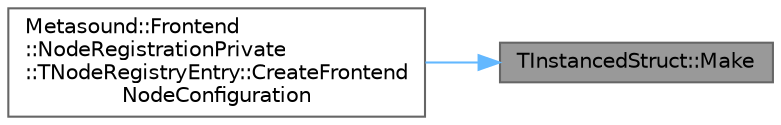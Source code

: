 digraph "TInstancedStruct::Make"
{
 // INTERACTIVE_SVG=YES
 // LATEX_PDF_SIZE
  bgcolor="transparent";
  edge [fontname=Helvetica,fontsize=10,labelfontname=Helvetica,labelfontsize=10];
  node [fontname=Helvetica,fontsize=10,shape=box,height=0.2,width=0.4];
  rankdir="RL";
  Node1 [id="Node000001",label="TInstancedStruct::Make",height=0.2,width=0.4,color="gray40", fillcolor="grey60", style="filled", fontcolor="black",tooltip="Creates a new TInstancedStruct from templated struct type."];
  Node1 -> Node2 [id="edge1_Node000001_Node000002",dir="back",color="steelblue1",style="solid",tooltip=" "];
  Node2 [id="Node000002",label="Metasound::Frontend\l::NodeRegistrationPrivate\l::TNodeRegistryEntry::CreateFrontend\lNodeConfiguration",height=0.2,width=0.4,color="grey40", fillcolor="white", style="filled",URL="$d5/d79/classMetasound_1_1Frontend_1_1NodeRegistrationPrivate_1_1TNodeRegistryEntry.html#a10a76b4c779b740ecbc80bc4a8d069e4",tooltip="Optionally create the node extension associated with the node."];
}
